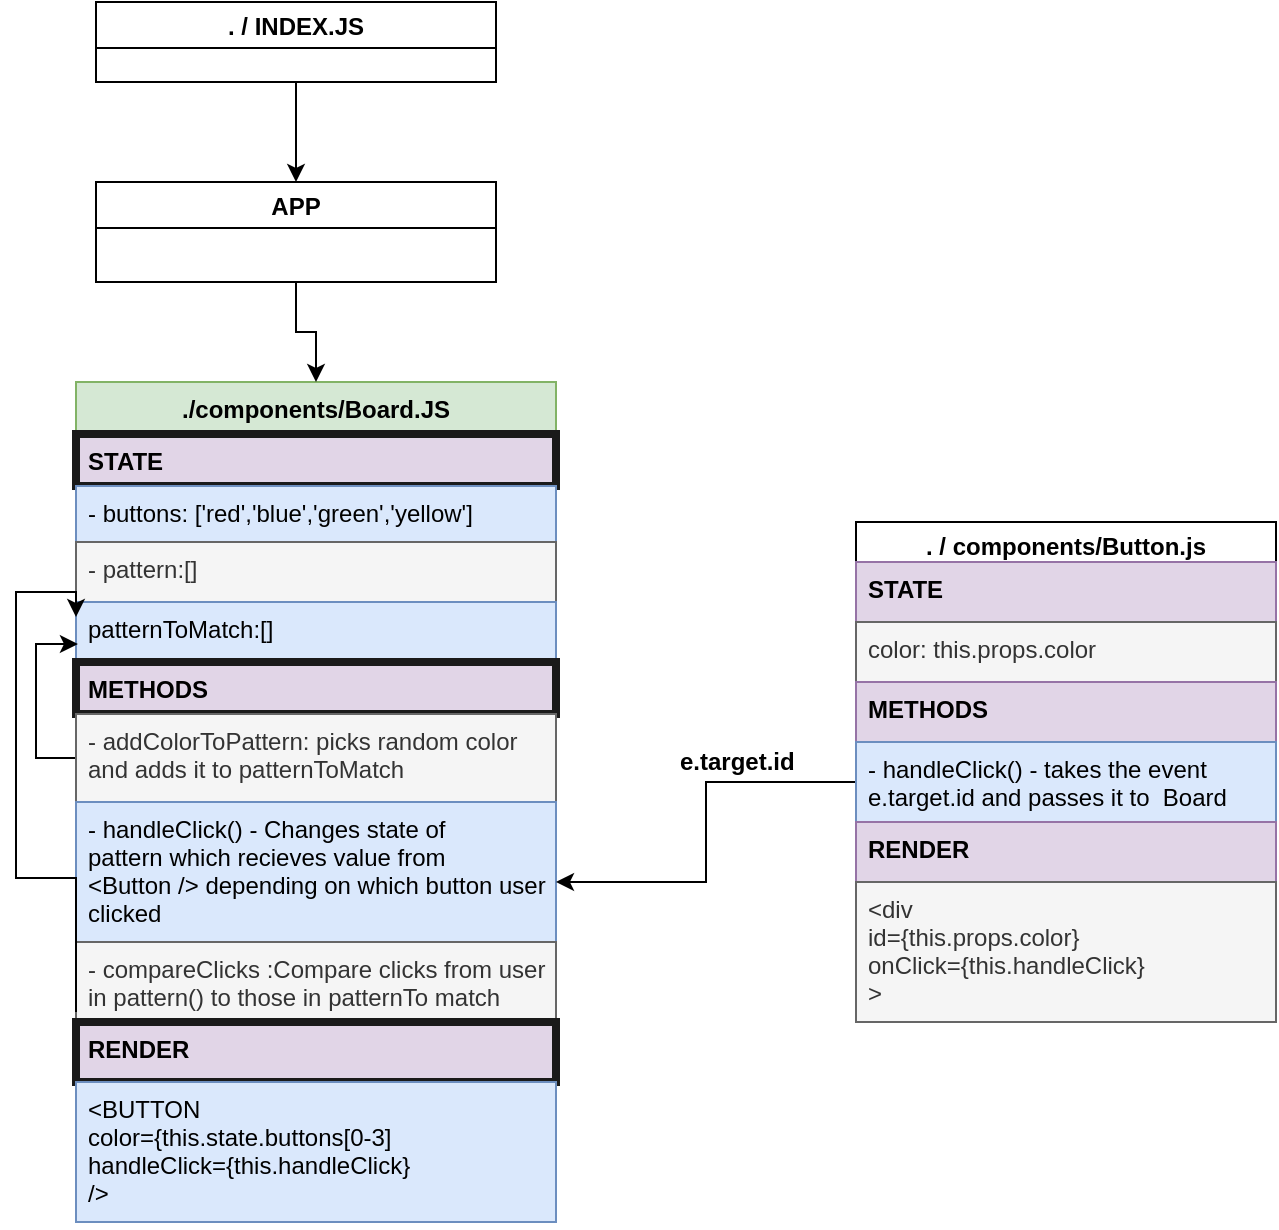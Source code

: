 <mxfile version="12.1.7" type="device" pages="1"><diagram name="Page-1" id="efa7a0a1-bf9b-a30e-e6df-94a7791c09e9"><mxGraphModel dx="786" dy="465" grid="1" gridSize="10" guides="1" tooltips="1" connect="1" arrows="1" fold="1" page="1" pageScale="1" pageWidth="826" pageHeight="1169" background="#ffffff" math="0" shadow="0"><root><mxCell id="0"/><mxCell id="1" parent="0"/><mxCell id="2_v7kpACteFdwAx4Z88C-114" value="./components/Board.JS" style="swimlane;fontStyle=1;childLayout=stackLayout;horizontal=1;startSize=26;fillColor=#d5e8d4;horizontalStack=0;resizeParent=1;resizeParentMax=0;resizeLast=0;collapsible=1;marginBottom=0;strokeColor=#82b366;" vertex="1" parent="1"><mxGeometry x="380" y="230" width="240" height="420" as="geometry"/></mxCell><mxCell id="2_v7kpACteFdwAx4Z88C-115" value="STATE" style="text;strokeColor=#1A1A1A;fillColor=#e1d5e7;align=left;verticalAlign=top;spacingLeft=4;spacingRight=4;overflow=hidden;rotatable=0;points=[[0,0.5],[1,0.5]];portConstraint=eastwest;fontStyle=1;labelBackgroundColor=none;labelBorderColor=none;strokeWidth=4;" vertex="1" parent="2_v7kpACteFdwAx4Z88C-114"><mxGeometry y="26" width="240" height="26" as="geometry"/></mxCell><mxCell id="2_v7kpACteFdwAx4Z88C-116" value="- buttons: ['red','blue','green','yellow']" style="text;strokeColor=#6c8ebf;fillColor=#dae8fc;align=left;verticalAlign=top;spacingLeft=4;spacingRight=4;overflow=hidden;rotatable=0;points=[[0,0.5],[1,0.5]];portConstraint=eastwest;" vertex="1" parent="2_v7kpACteFdwAx4Z88C-114"><mxGeometry y="52" width="240" height="28" as="geometry"/></mxCell><mxCell id="2_v7kpACteFdwAx4Z88C-130" value="- pattern:[]&#10;&#10;" style="text;strokeColor=#666666;fillColor=#f5f5f5;align=left;verticalAlign=top;spacingLeft=4;spacingRight=4;overflow=hidden;rotatable=0;points=[[0,0.5],[1,0.5]];portConstraint=eastwest;fontColor=#333333;" vertex="1" parent="2_v7kpACteFdwAx4Z88C-114"><mxGeometry y="80" width="240" height="30" as="geometry"/></mxCell><mxCell id="2_v7kpACteFdwAx4Z88C-117" value="patternToMatch:[]" style="text;strokeColor=#6c8ebf;fillColor=#dae8fc;align=left;verticalAlign=top;spacingLeft=4;spacingRight=4;overflow=hidden;rotatable=0;points=[[0,0.5],[1,0.5]];portConstraint=eastwest;" vertex="1" parent="2_v7kpACteFdwAx4Z88C-114"><mxGeometry y="110" width="240" height="30" as="geometry"/></mxCell><mxCell id="2_v7kpACteFdwAx4Z88C-124" value="METHODS" style="text;strokeColor=#1A1A1A;fillColor=#e1d5e7;align=left;verticalAlign=top;spacingLeft=4;spacingRight=4;overflow=hidden;rotatable=0;points=[[0,0.5],[1,0.5]];portConstraint=eastwest;fontStyle=1;labelBackgroundColor=none;labelBorderColor=none;strokeWidth=4;" vertex="1" parent="2_v7kpACteFdwAx4Z88C-114"><mxGeometry y="140" width="240" height="26" as="geometry"/></mxCell><mxCell id="2_v7kpACteFdwAx4Z88C-128" style="edgeStyle=orthogonalEdgeStyle;rounded=0;orthogonalLoop=1;jettySize=auto;html=1;exitX=0;exitY=0.5;exitDx=0;exitDy=0;entryX=0.004;entryY=0.7;entryDx=0;entryDy=0;entryPerimeter=0;" edge="1" parent="2_v7kpACteFdwAx4Z88C-114" source="2_v7kpACteFdwAx4Z88C-125" target="2_v7kpACteFdwAx4Z88C-117"><mxGeometry relative="1" as="geometry"/></mxCell><mxCell id="2_v7kpACteFdwAx4Z88C-125" value="- addColorToPattern: picks random color &#10;and adds it to patternToMatch&#10;&#10;" style="text;strokeColor=#666666;fillColor=#f5f5f5;align=left;verticalAlign=top;spacingLeft=4;spacingRight=4;overflow=hidden;rotatable=0;points=[[0,0.5],[1,0.5]];portConstraint=eastwest;fontStyle=0;fontColor=#333333;" vertex="1" parent="2_v7kpACteFdwAx4Z88C-114"><mxGeometry y="166" width="240" height="44" as="geometry"/></mxCell><mxCell id="2_v7kpACteFdwAx4Z88C-126" value="- handleClick() - Changes state of&#10;pattern which recieves value from &#10;&lt;Button /&gt; depending on which button user &#10;clicked&#10;" style="text;strokeColor=#6c8ebf;fillColor=#dae8fc;align=left;verticalAlign=top;spacingLeft=4;spacingRight=4;overflow=hidden;rotatable=0;points=[[0,0.5],[1,0.5]];portConstraint=eastwest;fontStyle=0" vertex="1" parent="2_v7kpACteFdwAx4Z88C-114"><mxGeometry y="210" width="240" height="70" as="geometry"/></mxCell><mxCell id="2_v7kpACteFdwAx4Z88C-127" value="- compareClicks :Compare clicks from user &#10;in pattern() to those in patternTo match&#10;&#10;" style="text;strokeColor=#666666;fillColor=#f5f5f5;align=left;verticalAlign=top;spacingLeft=4;spacingRight=4;overflow=hidden;rotatable=0;points=[[0,0.5],[1,0.5]];portConstraint=eastwest;fontStyle=0;fontColor=#333333;" vertex="1" parent="2_v7kpACteFdwAx4Z88C-114"><mxGeometry y="280" width="240" height="40" as="geometry"/></mxCell><mxCell id="2_v7kpACteFdwAx4Z88C-129" style="edgeStyle=orthogonalEdgeStyle;rounded=0;orthogonalLoop=1;jettySize=auto;html=1;exitX=0;exitY=0.75;exitDx=0;exitDy=0;entryX=0;entryY=0.25;entryDx=0;entryDy=0;entryPerimeter=0;" edge="1" parent="2_v7kpACteFdwAx4Z88C-114" source="2_v7kpACteFdwAx4Z88C-114" target="2_v7kpACteFdwAx4Z88C-117"><mxGeometry relative="1" as="geometry"><Array as="points"><mxPoint x="-30" y="248"/><mxPoint x="-30" y="105"/></Array></mxGeometry></mxCell><mxCell id="2_v7kpACteFdwAx4Z88C-131" value="RENDER" style="text;strokeColor=#1A1A1A;fillColor=#e1d5e7;align=left;verticalAlign=top;spacingLeft=4;spacingRight=4;overflow=hidden;rotatable=0;points=[[0,0.5],[1,0.5]];portConstraint=eastwest;fontStyle=1;strokeWidth=4;" vertex="1" parent="2_v7kpACteFdwAx4Z88C-114"><mxGeometry y="320" width="240" height="30" as="geometry"/></mxCell><mxCell id="2_v7kpACteFdwAx4Z88C-132" value="&lt;BUTTON &#10;color={this.state.buttons[0-3]&#10;handleClick={this.handleClick}&#10;/&gt;" style="text;strokeColor=#6c8ebf;fillColor=#dae8fc;align=left;verticalAlign=top;spacingLeft=4;spacingRight=4;overflow=hidden;rotatable=0;points=[[0,0.5],[1,0.5]];portConstraint=eastwest;fontStyle=0;strokeWidth=1;" vertex="1" parent="2_v7kpACteFdwAx4Z88C-114"><mxGeometry y="350" width="240" height="70" as="geometry"/></mxCell><mxCell id="2_v7kpACteFdwAx4Z88C-121" style="edgeStyle=orthogonalEdgeStyle;rounded=0;orthogonalLoop=1;jettySize=auto;html=1;exitX=0.5;exitY=1;exitDx=0;exitDy=0;entryX=0.5;entryY=0;entryDx=0;entryDy=0;" edge="1" parent="1" source="2_v7kpACteFdwAx4Z88C-118" target="2_v7kpACteFdwAx4Z88C-114"><mxGeometry relative="1" as="geometry"/></mxCell><mxCell id="2_v7kpACteFdwAx4Z88C-118" value="APP" style="swimlane;" vertex="1" parent="1"><mxGeometry x="390" y="130" width="200" height="50" as="geometry"/></mxCell><mxCell id="2_v7kpACteFdwAx4Z88C-120" style="edgeStyle=orthogonalEdgeStyle;rounded=0;orthogonalLoop=1;jettySize=auto;html=1;exitX=0.5;exitY=1;exitDx=0;exitDy=0;entryX=0.5;entryY=0;entryDx=0;entryDy=0;" edge="1" parent="1" source="2_v7kpACteFdwAx4Z88C-119" target="2_v7kpACteFdwAx4Z88C-118"><mxGeometry relative="1" as="geometry"/></mxCell><mxCell id="2_v7kpACteFdwAx4Z88C-119" value=". / INDEX.JS" style="swimlane;" vertex="1" parent="1"><mxGeometry x="390" y="40" width="200" height="40" as="geometry"/></mxCell><mxCell id="2_v7kpACteFdwAx4Z88C-142" style="edgeStyle=orthogonalEdgeStyle;rounded=0;orthogonalLoop=1;jettySize=auto;html=1;exitX=0;exitY=0.75;exitDx=0;exitDy=0;" edge="1" parent="1" source="2_v7kpACteFdwAx4Z88C-133"><mxGeometry relative="1" as="geometry"><mxPoint x="620" y="480" as="targetPoint"/><Array as="points"><mxPoint x="770" y="430"/><mxPoint x="695" y="430"/><mxPoint x="695" y="480"/></Array></mxGeometry></mxCell><mxCell id="2_v7kpACteFdwAx4Z88C-133" value=". / components/Button.js" style="swimlane;" vertex="1" parent="1"><mxGeometry x="770" y="300" width="210" height="250" as="geometry"><mxRectangle x="770" y="300" width="160" height="23" as="alternateBounds"/></mxGeometry></mxCell><mxCell id="2_v7kpACteFdwAx4Z88C-136" value="STATE" style="text;strokeColor=#9673a6;fillColor=#e1d5e7;align=left;verticalAlign=top;spacingLeft=4;spacingRight=4;overflow=hidden;rotatable=0;points=[[0,0.5],[1,0.5]];portConstraint=eastwest;fontStyle=1" vertex="1" parent="2_v7kpACteFdwAx4Z88C-133"><mxGeometry y="20" width="210" height="30" as="geometry"/></mxCell><mxCell id="2_v7kpACteFdwAx4Z88C-139" value="color: this.props.color" style="text;strokeColor=#666666;fillColor=#f5f5f5;align=left;verticalAlign=top;spacingLeft=4;spacingRight=4;overflow=hidden;rotatable=0;points=[[0,0.5],[1,0.5]];portConstraint=eastwest;fontColor=#333333;" vertex="1" parent="2_v7kpACteFdwAx4Z88C-133"><mxGeometry y="50" width="210" height="30" as="geometry"/></mxCell><mxCell id="2_v7kpACteFdwAx4Z88C-140" value="METHODS" style="text;strokeColor=#9673a6;fillColor=#e1d5e7;align=left;verticalAlign=top;spacingLeft=4;spacingRight=4;overflow=hidden;rotatable=0;points=[[0,0.5],[1,0.5]];portConstraint=eastwest;fontStyle=1" vertex="1" parent="2_v7kpACteFdwAx4Z88C-133"><mxGeometry y="80" width="210" height="30" as="geometry"/></mxCell><mxCell id="2_v7kpACteFdwAx4Z88C-141" value="- handleClick() - takes the event&#10;e.target.id and passes it to  Board&#10;" style="text;strokeColor=#6c8ebf;fillColor=#dae8fc;align=left;verticalAlign=top;spacingLeft=4;spacingRight=4;overflow=hidden;rotatable=0;points=[[0,0.5],[1,0.5]];portConstraint=eastwest;fontStyle=0" vertex="1" parent="2_v7kpACteFdwAx4Z88C-133"><mxGeometry y="110" width="210" height="40" as="geometry"/></mxCell><mxCell id="2_v7kpACteFdwAx4Z88C-145" value="RENDER" style="text;strokeColor=#9673a6;fillColor=#e1d5e7;align=left;verticalAlign=top;spacingLeft=4;spacingRight=4;overflow=hidden;rotatable=0;points=[[0,0.5],[1,0.5]];portConstraint=eastwest;fontStyle=1" vertex="1" parent="2_v7kpACteFdwAx4Z88C-133"><mxGeometry y="150" width="210" height="30" as="geometry"/></mxCell><mxCell id="2_v7kpACteFdwAx4Z88C-146" value="&lt;div&#10;id={this.props.color}&#10;onClick={this.handleClick}&#10;&gt;" style="text;strokeColor=#666666;fillColor=#f5f5f5;align=left;verticalAlign=top;spacingLeft=4;spacingRight=4;overflow=hidden;rotatable=0;points=[[0,0.5],[1,0.5]];portConstraint=eastwest;fontStyle=0;fontColor=#333333;" vertex="1" parent="2_v7kpACteFdwAx4Z88C-133"><mxGeometry y="180" width="210" height="70" as="geometry"/></mxCell><mxCell id="2_v7kpACteFdwAx4Z88C-143" value="e.target.id" style="text;html=1;resizable=0;points=[];autosize=1;align=left;verticalAlign=top;spacingTop=-4;fontStyle=1" vertex="1" parent="1"><mxGeometry x="680" y="410" width="70" height="20" as="geometry"/></mxCell></root></mxGraphModel></diagram></mxfile>